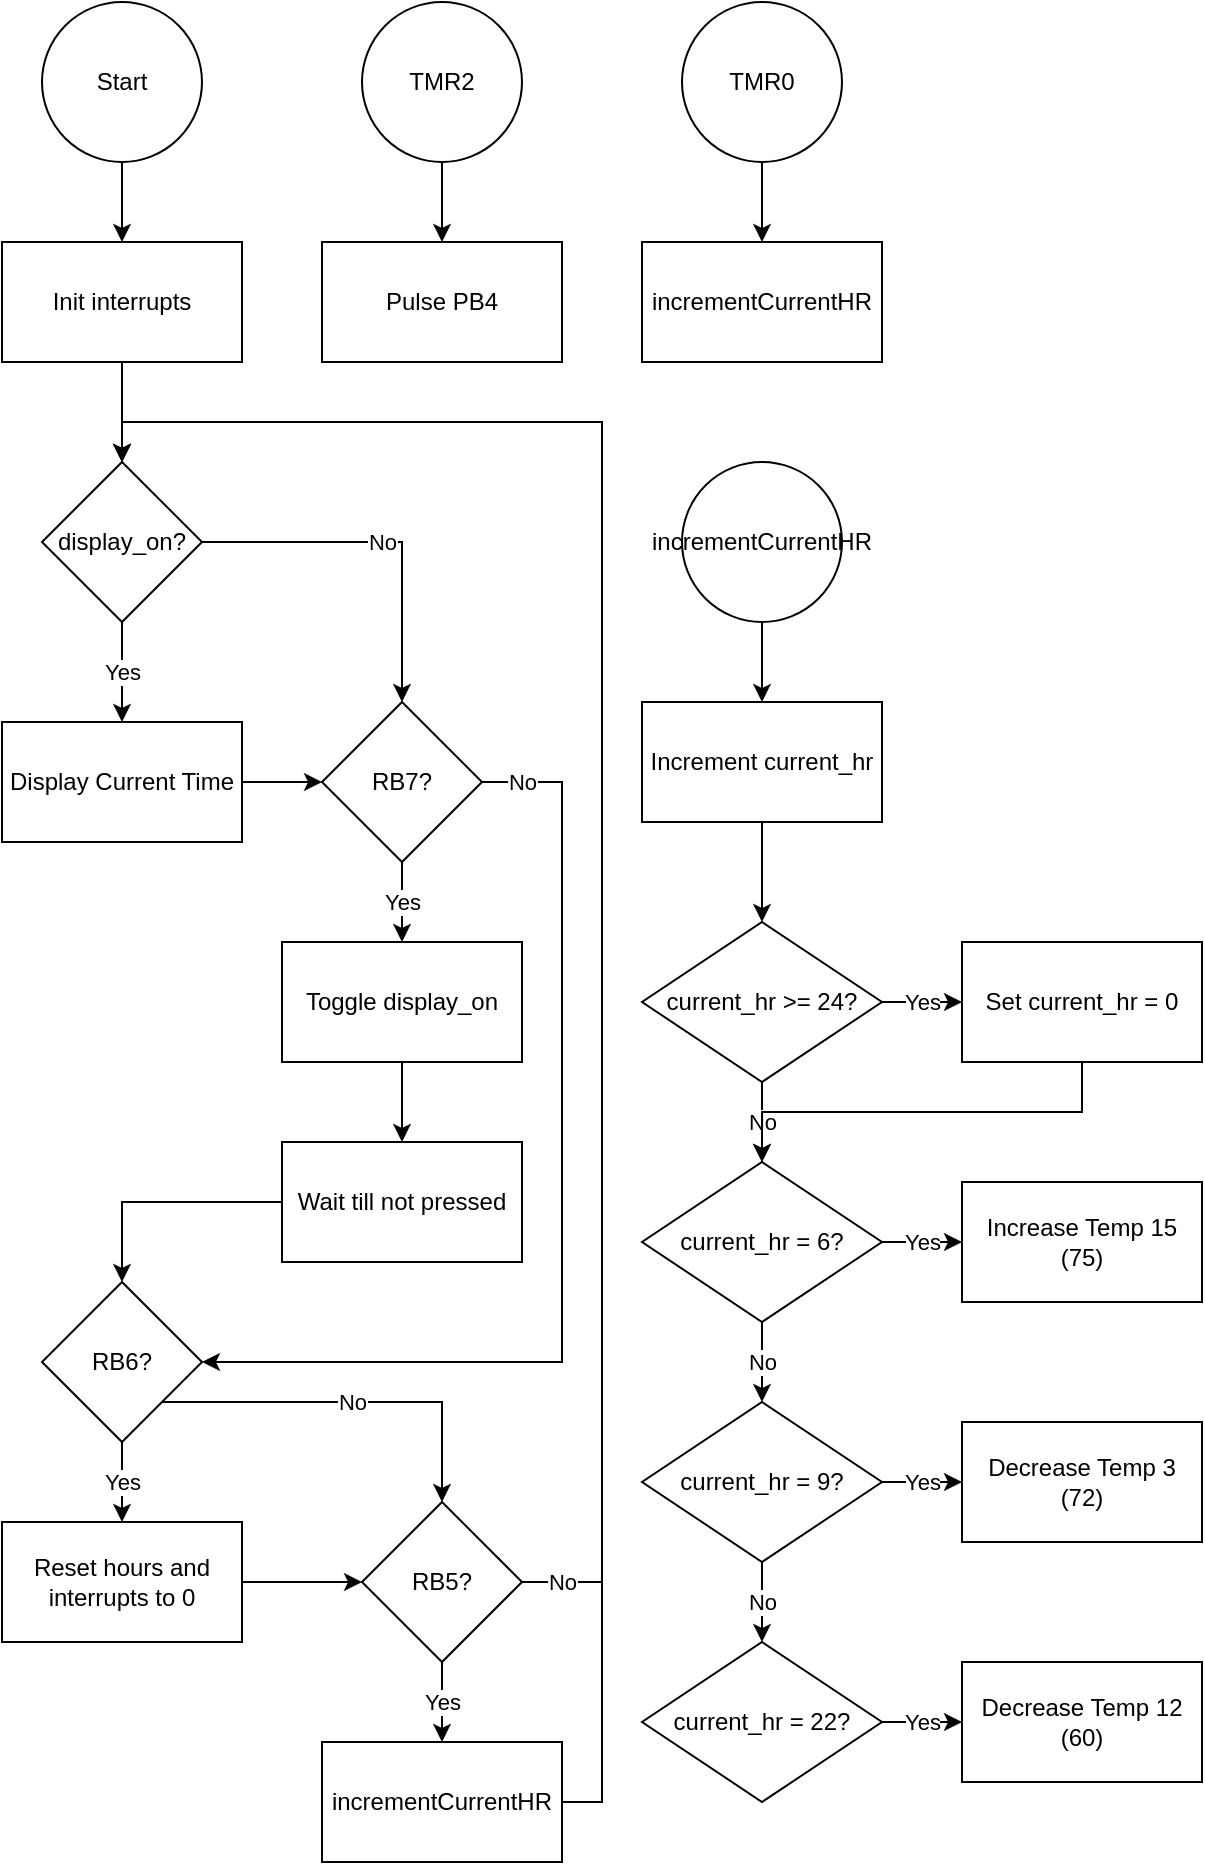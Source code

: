 <mxfile version="24.7.17">
  <diagram name="Page-1" id="I99DbJ5wZ3NkEvC0y1Jz">
    <mxGraphModel dx="1434" dy="872" grid="1" gridSize="10" guides="1" tooltips="1" connect="1" arrows="1" fold="1" page="1" pageScale="1" pageWidth="850" pageHeight="1100" math="0" shadow="0">
      <root>
        <mxCell id="0" />
        <mxCell id="1" parent="0" />
        <mxCell id="PefhXWE9MmLTbzLM_RGx-3" value="" style="edgeStyle=orthogonalEdgeStyle;rounded=0;orthogonalLoop=1;jettySize=auto;html=1;" parent="1" source="PefhXWE9MmLTbzLM_RGx-1" target="PefhXWE9MmLTbzLM_RGx-2" edge="1">
          <mxGeometry relative="1" as="geometry" />
        </mxCell>
        <mxCell id="PefhXWE9MmLTbzLM_RGx-1" value="Start" style="ellipse;whiteSpace=wrap;html=1;aspect=fixed;" parent="1" vertex="1">
          <mxGeometry x="80" y="80" width="80" height="80" as="geometry" />
        </mxCell>
        <mxCell id="PefhXWE9MmLTbzLM_RGx-27" value="" style="edgeStyle=orthogonalEdgeStyle;rounded=0;orthogonalLoop=1;jettySize=auto;html=1;" parent="1" source="PefhXWE9MmLTbzLM_RGx-2" target="PefhXWE9MmLTbzLM_RGx-25" edge="1">
          <mxGeometry relative="1" as="geometry" />
        </mxCell>
        <mxCell id="PefhXWE9MmLTbzLM_RGx-2" value="Init interrupts" style="whiteSpace=wrap;html=1;" parent="1" vertex="1">
          <mxGeometry x="60" y="200" width="120" height="60" as="geometry" />
        </mxCell>
        <mxCell id="PefhXWE9MmLTbzLM_RGx-7" value="" style="edgeStyle=orthogonalEdgeStyle;rounded=0;orthogonalLoop=1;jettySize=auto;html=1;" parent="1" source="PefhXWE9MmLTbzLM_RGx-5" target="PefhXWE9MmLTbzLM_RGx-6" edge="1">
          <mxGeometry relative="1" as="geometry" />
        </mxCell>
        <mxCell id="PefhXWE9MmLTbzLM_RGx-5" value="TMR2" style="ellipse;whiteSpace=wrap;html=1;aspect=fixed;" parent="1" vertex="1">
          <mxGeometry x="240" y="80" width="80" height="80" as="geometry" />
        </mxCell>
        <mxCell id="PefhXWE9MmLTbzLM_RGx-6" value="Pulse PB4" style="whiteSpace=wrap;html=1;" parent="1" vertex="1">
          <mxGeometry x="220" y="200" width="120" height="60" as="geometry" />
        </mxCell>
        <mxCell id="PefhXWE9MmLTbzLM_RGx-15" value="" style="edgeStyle=orthogonalEdgeStyle;rounded=0;orthogonalLoop=1;jettySize=auto;html=1;" parent="1" source="PefhXWE9MmLTbzLM_RGx-12" target="PefhXWE9MmLTbzLM_RGx-14" edge="1">
          <mxGeometry relative="1" as="geometry" />
        </mxCell>
        <mxCell id="PefhXWE9MmLTbzLM_RGx-12" value="Display Current Time" style="whiteSpace=wrap;html=1;" parent="1" vertex="1">
          <mxGeometry x="60" y="440" width="120" height="60" as="geometry" />
        </mxCell>
        <mxCell id="PefhXWE9MmLTbzLM_RGx-18" value="Yes" style="edgeStyle=orthogonalEdgeStyle;rounded=0;orthogonalLoop=1;jettySize=auto;html=1;" parent="1" source="PefhXWE9MmLTbzLM_RGx-14" target="PefhXWE9MmLTbzLM_RGx-17" edge="1">
          <mxGeometry relative="1" as="geometry" />
        </mxCell>
        <mxCell id="PefhXWE9MmLTbzLM_RGx-35" value="No" style="edgeStyle=orthogonalEdgeStyle;rounded=0;orthogonalLoop=1;jettySize=auto;html=1;exitX=1;exitY=0.5;exitDx=0;exitDy=0;entryX=1;entryY=0.5;entryDx=0;entryDy=0;" parent="1" source="PefhXWE9MmLTbzLM_RGx-14" target="PefhXWE9MmLTbzLM_RGx-33" edge="1">
          <mxGeometry x="-0.922" relative="1" as="geometry">
            <Array as="points">
              <mxPoint x="340" y="470" />
              <mxPoint x="340" y="760" />
            </Array>
            <mxPoint as="offset" />
          </mxGeometry>
        </mxCell>
        <mxCell id="PefhXWE9MmLTbzLM_RGx-14" value="RB7?" style="rhombus;whiteSpace=wrap;html=1;" parent="1" vertex="1">
          <mxGeometry x="220" y="430" width="80" height="80" as="geometry" />
        </mxCell>
        <mxCell id="PefhXWE9MmLTbzLM_RGx-22" value="" style="edgeStyle=orthogonalEdgeStyle;rounded=0;orthogonalLoop=1;jettySize=auto;html=1;" parent="1" source="PefhXWE9MmLTbzLM_RGx-17" target="PefhXWE9MmLTbzLM_RGx-21" edge="1">
          <mxGeometry relative="1" as="geometry" />
        </mxCell>
        <mxCell id="PefhXWE9MmLTbzLM_RGx-17" value="Toggle display_on" style="rounded=0;whiteSpace=wrap;html=1;" parent="1" vertex="1">
          <mxGeometry x="200" y="550" width="120" height="60" as="geometry" />
        </mxCell>
        <mxCell id="PefhXWE9MmLTbzLM_RGx-34" style="edgeStyle=orthogonalEdgeStyle;rounded=0;orthogonalLoop=1;jettySize=auto;html=1;entryX=0.5;entryY=0;entryDx=0;entryDy=0;" parent="1" source="PefhXWE9MmLTbzLM_RGx-21" target="PefhXWE9MmLTbzLM_RGx-33" edge="1">
          <mxGeometry relative="1" as="geometry" />
        </mxCell>
        <mxCell id="PefhXWE9MmLTbzLM_RGx-21" value="Wait till not pressed" style="whiteSpace=wrap;html=1;rounded=0;" parent="1" vertex="1">
          <mxGeometry x="200" y="650" width="120" height="60" as="geometry" />
        </mxCell>
        <mxCell id="PefhXWE9MmLTbzLM_RGx-26" value="Yes" style="edgeStyle=orthogonalEdgeStyle;rounded=0;orthogonalLoop=1;jettySize=auto;html=1;" parent="1" source="PefhXWE9MmLTbzLM_RGx-25" target="PefhXWE9MmLTbzLM_RGx-12" edge="1">
          <mxGeometry relative="1" as="geometry" />
        </mxCell>
        <mxCell id="PefhXWE9MmLTbzLM_RGx-28" value="No" style="edgeStyle=orthogonalEdgeStyle;rounded=0;orthogonalLoop=1;jettySize=auto;html=1;entryX=0.5;entryY=0;entryDx=0;entryDy=0;" parent="1" source="PefhXWE9MmLTbzLM_RGx-25" target="PefhXWE9MmLTbzLM_RGx-14" edge="1">
          <mxGeometry relative="1" as="geometry" />
        </mxCell>
        <mxCell id="PefhXWE9MmLTbzLM_RGx-25" value="display_on?" style="rhombus;whiteSpace=wrap;html=1;" parent="1" vertex="1">
          <mxGeometry x="80" y="310" width="80" height="80" as="geometry" />
        </mxCell>
        <mxCell id="PefhXWE9MmLTbzLM_RGx-30" value="" style="edgeStyle=orthogonalEdgeStyle;rounded=0;orthogonalLoop=1;jettySize=auto;html=1;" parent="1" source="PefhXWE9MmLTbzLM_RGx-31" target="PefhXWE9MmLTbzLM_RGx-32" edge="1">
          <mxGeometry relative="1" as="geometry" />
        </mxCell>
        <mxCell id="PefhXWE9MmLTbzLM_RGx-31" value="incrementCurrentHR" style="ellipse;whiteSpace=wrap;html=1;aspect=fixed;" parent="1" vertex="1">
          <mxGeometry x="400" y="310" width="80" height="80" as="geometry" />
        </mxCell>
        <mxCell id="PefhXWE9MmLTbzLM_RGx-45" value="" style="edgeStyle=orthogonalEdgeStyle;rounded=0;orthogonalLoop=1;jettySize=auto;html=1;" parent="1" source="PefhXWE9MmLTbzLM_RGx-32" target="PefhXWE9MmLTbzLM_RGx-44" edge="1">
          <mxGeometry relative="1" as="geometry" />
        </mxCell>
        <mxCell id="PefhXWE9MmLTbzLM_RGx-32" value="Increment current_hr" style="whiteSpace=wrap;html=1;" parent="1" vertex="1">
          <mxGeometry x="380" y="430" width="120" height="60" as="geometry" />
        </mxCell>
        <mxCell id="PefhXWE9MmLTbzLM_RGx-37" value="Yes" style="edgeStyle=orthogonalEdgeStyle;rounded=0;orthogonalLoop=1;jettySize=auto;html=1;" parent="1" source="PefhXWE9MmLTbzLM_RGx-33" target="PefhXWE9MmLTbzLM_RGx-36" edge="1">
          <mxGeometry relative="1" as="geometry" />
        </mxCell>
        <mxCell id="ndSW4LvcbVpfJ_Axy1Nx-7" value="No" style="edgeStyle=orthogonalEdgeStyle;rounded=0;orthogonalLoop=1;jettySize=auto;html=1;exitX=1;exitY=1;exitDx=0;exitDy=0;" parent="1" source="PefhXWE9MmLTbzLM_RGx-33" target="ndSW4LvcbVpfJ_Axy1Nx-2" edge="1">
          <mxGeometry relative="1" as="geometry" />
        </mxCell>
        <mxCell id="PefhXWE9MmLTbzLM_RGx-33" value="RB6?" style="rhombus;whiteSpace=wrap;html=1;" parent="1" vertex="1">
          <mxGeometry x="80" y="720" width="80" height="80" as="geometry" />
        </mxCell>
        <mxCell id="ndSW4LvcbVpfJ_Axy1Nx-5" value="" style="edgeStyle=orthogonalEdgeStyle;rounded=0;orthogonalLoop=1;jettySize=auto;html=1;" parent="1" source="PefhXWE9MmLTbzLM_RGx-36" target="ndSW4LvcbVpfJ_Axy1Nx-2" edge="1">
          <mxGeometry relative="1" as="geometry" />
        </mxCell>
        <mxCell id="PefhXWE9MmLTbzLM_RGx-36" value="Reset hours and interrupts to 0" style="rounded=0;whiteSpace=wrap;html=1;" parent="1" vertex="1">
          <mxGeometry x="60" y="840" width="120" height="60" as="geometry" />
        </mxCell>
        <mxCell id="PefhXWE9MmLTbzLM_RGx-47" value="Yes" style="edgeStyle=orthogonalEdgeStyle;rounded=0;orthogonalLoop=1;jettySize=auto;html=1;" parent="1" source="PefhXWE9MmLTbzLM_RGx-44" target="PefhXWE9MmLTbzLM_RGx-46" edge="1">
          <mxGeometry relative="1" as="geometry" />
        </mxCell>
        <mxCell id="PefhXWE9MmLTbzLM_RGx-49" value="No" style="edgeStyle=orthogonalEdgeStyle;rounded=0;orthogonalLoop=1;jettySize=auto;html=1;" parent="1" source="PefhXWE9MmLTbzLM_RGx-44" target="PefhXWE9MmLTbzLM_RGx-52" edge="1">
          <mxGeometry relative="1" as="geometry">
            <mxPoint x="440" y="660" as="targetPoint" />
          </mxGeometry>
        </mxCell>
        <mxCell id="PefhXWE9MmLTbzLM_RGx-44" value="current_hr &amp;gt;= 24?" style="rhombus;whiteSpace=wrap;html=1;" parent="1" vertex="1">
          <mxGeometry x="380" y="540" width="120" height="80" as="geometry" />
        </mxCell>
        <mxCell id="PefhXWE9MmLTbzLM_RGx-50" style="edgeStyle=orthogonalEdgeStyle;rounded=0;orthogonalLoop=1;jettySize=auto;html=1;exitX=0.5;exitY=1;exitDx=0;exitDy=0;entryX=0.5;entryY=0;entryDx=0;entryDy=0;" parent="1" source="PefhXWE9MmLTbzLM_RGx-46" target="PefhXWE9MmLTbzLM_RGx-52" edge="1">
          <mxGeometry relative="1" as="geometry">
            <mxPoint x="440" y="660" as="targetPoint" />
          </mxGeometry>
        </mxCell>
        <mxCell id="PefhXWE9MmLTbzLM_RGx-46" value="Set current_hr = 0" style="whiteSpace=wrap;html=1;" parent="1" vertex="1">
          <mxGeometry x="540" y="550" width="120" height="60" as="geometry" />
        </mxCell>
        <mxCell id="PefhXWE9MmLTbzLM_RGx-54" value="Yes" style="edgeStyle=orthogonalEdgeStyle;rounded=0;orthogonalLoop=1;jettySize=auto;html=1;" parent="1" source="PefhXWE9MmLTbzLM_RGx-52" target="PefhXWE9MmLTbzLM_RGx-53" edge="1">
          <mxGeometry relative="1" as="geometry" />
        </mxCell>
        <mxCell id="PefhXWE9MmLTbzLM_RGx-58" value="No" style="edgeStyle=orthogonalEdgeStyle;rounded=0;orthogonalLoop=1;jettySize=auto;html=1;" parent="1" source="PefhXWE9MmLTbzLM_RGx-52" target="PefhXWE9MmLTbzLM_RGx-57" edge="1">
          <mxGeometry relative="1" as="geometry" />
        </mxCell>
        <mxCell id="PefhXWE9MmLTbzLM_RGx-52" value="current_hr = 6?" style="rhombus;whiteSpace=wrap;html=1;" parent="1" vertex="1">
          <mxGeometry x="380" y="660" width="120" height="80" as="geometry" />
        </mxCell>
        <mxCell id="PefhXWE9MmLTbzLM_RGx-53" value="Increase Temp 15 (75)" style="whiteSpace=wrap;html=1;" parent="1" vertex="1">
          <mxGeometry x="540" y="670" width="120" height="60" as="geometry" />
        </mxCell>
        <mxCell id="PefhXWE9MmLTbzLM_RGx-60" value="Yes" style="edgeStyle=orthogonalEdgeStyle;rounded=0;orthogonalLoop=1;jettySize=auto;html=1;" parent="1" source="PefhXWE9MmLTbzLM_RGx-57" target="PefhXWE9MmLTbzLM_RGx-59" edge="1">
          <mxGeometry relative="1" as="geometry" />
        </mxCell>
        <mxCell id="PefhXWE9MmLTbzLM_RGx-62" value="No" style="edgeStyle=orthogonalEdgeStyle;rounded=0;orthogonalLoop=1;jettySize=auto;html=1;" parent="1" source="PefhXWE9MmLTbzLM_RGx-57" target="PefhXWE9MmLTbzLM_RGx-61" edge="1">
          <mxGeometry relative="1" as="geometry" />
        </mxCell>
        <mxCell id="PefhXWE9MmLTbzLM_RGx-57" value="current_hr = 9?" style="rhombus;whiteSpace=wrap;html=1;" parent="1" vertex="1">
          <mxGeometry x="380" y="780" width="120" height="80" as="geometry" />
        </mxCell>
        <mxCell id="PefhXWE9MmLTbzLM_RGx-59" value="Decrease Temp 3&lt;div&gt;(72)&lt;/div&gt;" style="whiteSpace=wrap;html=1;" parent="1" vertex="1">
          <mxGeometry x="540" y="790" width="120" height="60" as="geometry" />
        </mxCell>
        <mxCell id="PefhXWE9MmLTbzLM_RGx-64" value="Yes" style="edgeStyle=orthogonalEdgeStyle;rounded=0;orthogonalLoop=1;jettySize=auto;html=1;" parent="1" source="PefhXWE9MmLTbzLM_RGx-61" target="PefhXWE9MmLTbzLM_RGx-63" edge="1">
          <mxGeometry relative="1" as="geometry" />
        </mxCell>
        <mxCell id="PefhXWE9MmLTbzLM_RGx-61" value="current_hr = 22?" style="rhombus;whiteSpace=wrap;html=1;" parent="1" vertex="1">
          <mxGeometry x="380" y="900" width="120" height="80" as="geometry" />
        </mxCell>
        <mxCell id="PefhXWE9MmLTbzLM_RGx-63" value="Decrease Temp 12&lt;div&gt;(60)&lt;/div&gt;" style="whiteSpace=wrap;html=1;" parent="1" vertex="1">
          <mxGeometry x="540" y="910" width="120" height="60" as="geometry" />
        </mxCell>
        <mxCell id="ndSW4LvcbVpfJ_Axy1Nx-1" value="Yes" style="edgeStyle=orthogonalEdgeStyle;rounded=0;orthogonalLoop=1;jettySize=auto;html=1;" parent="1" source="ndSW4LvcbVpfJ_Axy1Nx-2" target="ndSW4LvcbVpfJ_Axy1Nx-3" edge="1">
          <mxGeometry relative="1" as="geometry" />
        </mxCell>
        <mxCell id="ndSW4LvcbVpfJ_Axy1Nx-4" value="No" style="edgeStyle=orthogonalEdgeStyle;rounded=0;orthogonalLoop=1;jettySize=auto;html=1;entryX=0.5;entryY=0;entryDx=0;entryDy=0;" parent="1" source="ndSW4LvcbVpfJ_Axy1Nx-2" target="PefhXWE9MmLTbzLM_RGx-25" edge="1">
          <mxGeometry x="-0.955" relative="1" as="geometry">
            <Array as="points">
              <mxPoint x="360" y="870" />
              <mxPoint x="360" y="290" />
              <mxPoint x="120" y="290" />
            </Array>
            <mxPoint as="offset" />
          </mxGeometry>
        </mxCell>
        <mxCell id="ndSW4LvcbVpfJ_Axy1Nx-2" value="RB5?" style="rhombus;whiteSpace=wrap;html=1;" parent="1" vertex="1">
          <mxGeometry x="240" y="830" width="80" height="80" as="geometry" />
        </mxCell>
        <mxCell id="ndSW4LvcbVpfJ_Axy1Nx-8" style="edgeStyle=orthogonalEdgeStyle;rounded=0;orthogonalLoop=1;jettySize=auto;html=1;entryX=0.5;entryY=0;entryDx=0;entryDy=0;" parent="1" source="ndSW4LvcbVpfJ_Axy1Nx-3" target="PefhXWE9MmLTbzLM_RGx-25" edge="1">
          <mxGeometry relative="1" as="geometry">
            <Array as="points">
              <mxPoint x="360" y="980" />
              <mxPoint x="360" y="290" />
              <mxPoint x="120" y="290" />
            </Array>
          </mxGeometry>
        </mxCell>
        <mxCell id="ndSW4LvcbVpfJ_Axy1Nx-3" value="incrementCurrentHR" style="rounded=0;whiteSpace=wrap;html=1;" parent="1" vertex="1">
          <mxGeometry x="220" y="950" width="120" height="60" as="geometry" />
        </mxCell>
        <mxCell id="QmOWgBCGOfSKDePavESw-2" value="" style="edgeStyle=orthogonalEdgeStyle;rounded=0;orthogonalLoop=1;jettySize=auto;html=1;" edge="1" parent="1" source="QmOWgBCGOfSKDePavESw-3" target="QmOWgBCGOfSKDePavESw-4">
          <mxGeometry relative="1" as="geometry" />
        </mxCell>
        <mxCell id="QmOWgBCGOfSKDePavESw-3" value="TMR0" style="ellipse;whiteSpace=wrap;html=1;aspect=fixed;" vertex="1" parent="1">
          <mxGeometry x="400" y="80" width="80" height="80" as="geometry" />
        </mxCell>
        <mxCell id="QmOWgBCGOfSKDePavESw-4" value="incrementCurrentHR" style="whiteSpace=wrap;html=1;" vertex="1" parent="1">
          <mxGeometry x="380" y="200" width="120" height="60" as="geometry" />
        </mxCell>
      </root>
    </mxGraphModel>
  </diagram>
</mxfile>
